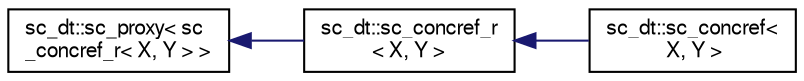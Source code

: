 digraph "Graphical Class Hierarchy"
{
  edge [fontname="FreeSans",fontsize="10",labelfontname="FreeSans",labelfontsize="10"];
  node [fontname="FreeSans",fontsize="10",shape=record];
  rankdir="LR";
  Node0 [label="sc_dt::sc_proxy\< sc\l_concref_r\< X, Y \> \>",height=0.2,width=0.4,color="black", fillcolor="white", style="filled",URL="$a01444.html"];
  Node0 -> Node1 [dir="back",color="midnightblue",fontsize="10",style="solid",fontname="FreeSans"];
  Node1 [label="sc_dt::sc_concref_r\l\< X, Y \>",height=0.2,width=0.4,color="black", fillcolor="white", style="filled",URL="$a01412.html"];
  Node1 -> Node2 [dir="back",color="midnightblue",fontsize="10",style="solid",fontname="FreeSans"];
  Node2 [label="sc_dt::sc_concref\<\l X, Y \>",height=0.2,width=0.4,color="black", fillcolor="white", style="filled",URL="$a01416.html"];
}
